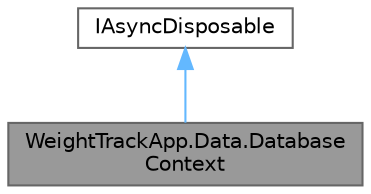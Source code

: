 digraph "WeightTrackApp.Data.DatabaseContext"
{
 // LATEX_PDF_SIZE
  bgcolor="transparent";
  edge [fontname=Helvetica,fontsize=10,labelfontname=Helvetica,labelfontsize=10];
  node [fontname=Helvetica,fontsize=10,shape=box,height=0.2,width=0.4];
  Node1 [id="Node000001",label="WeightTrackApp.Data.Database\lContext",height=0.2,width=0.4,color="gray40", fillcolor="grey60", style="filled", fontcolor="black",tooltip="Provides an asynchronous context for managing SQLite database operations."];
  Node2 -> Node1 [id="edge1_Node000001_Node000002",dir="back",color="steelblue1",style="solid",tooltip=" "];
  Node2 [id="Node000002",label="IAsyncDisposable",height=0.2,width=0.4,color="gray40", fillcolor="white", style="filled",tooltip=" "];
}

